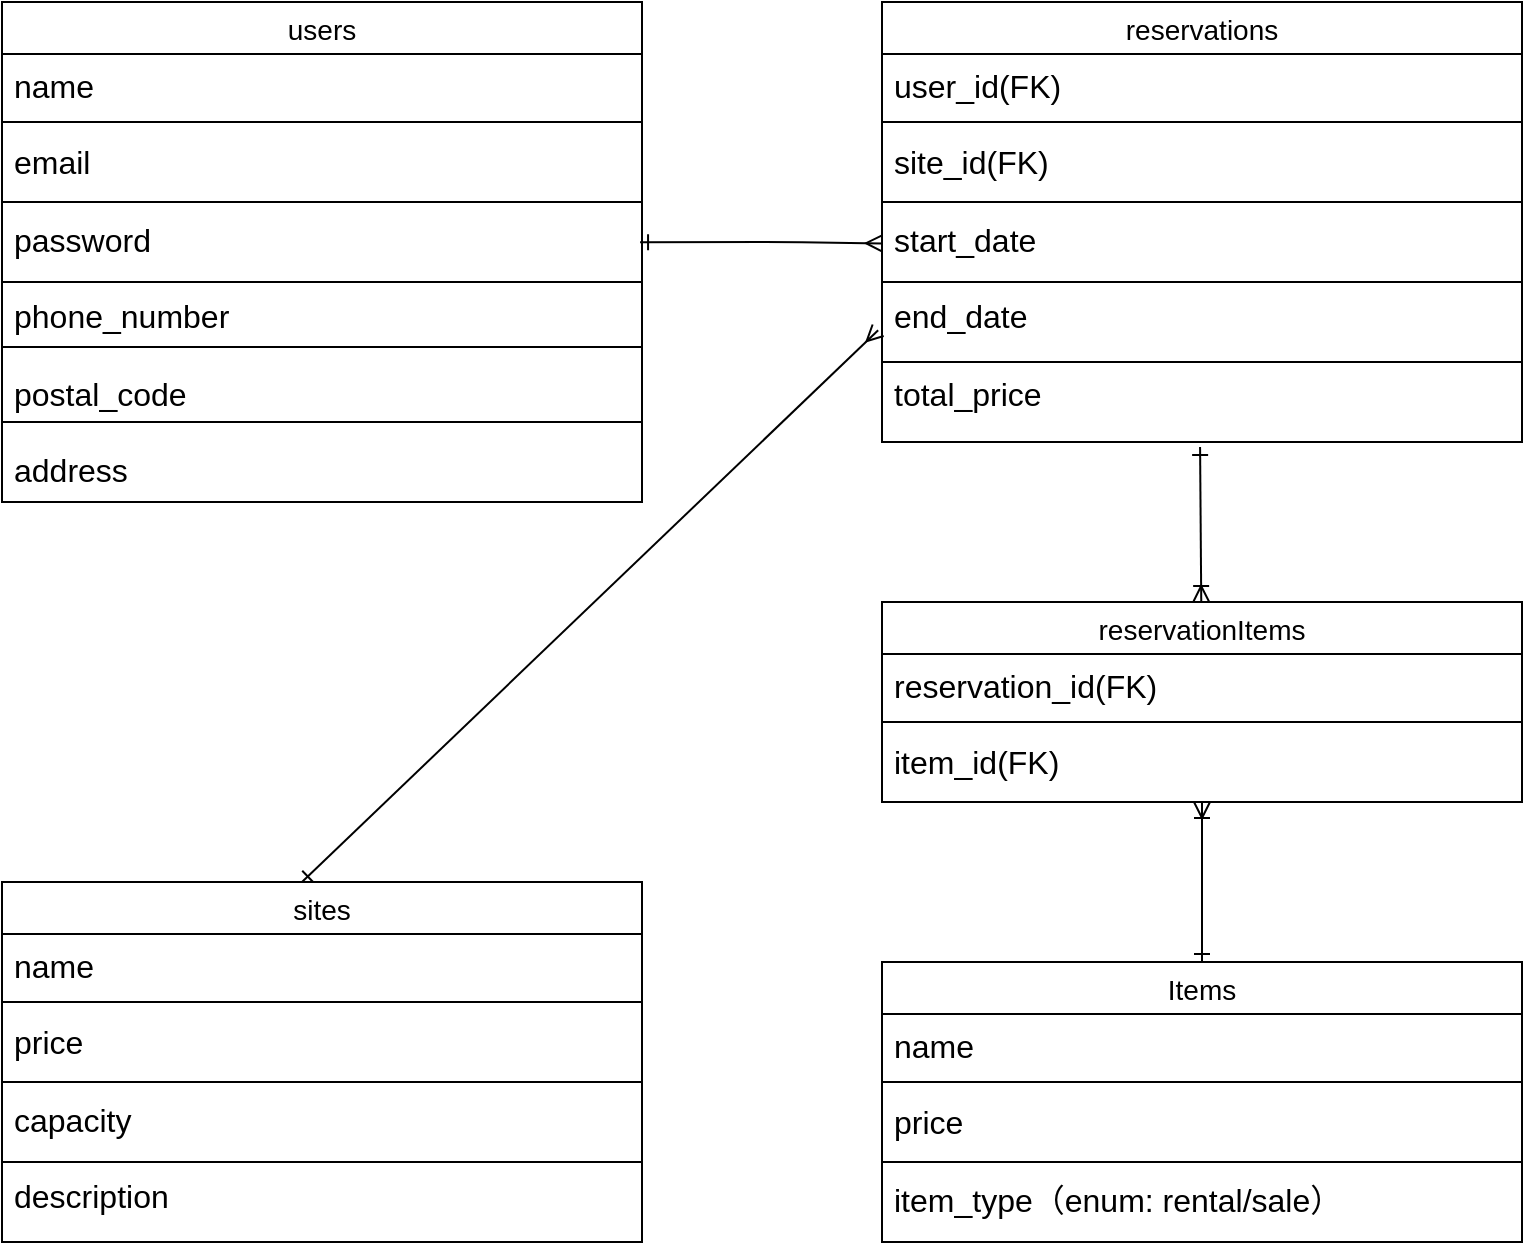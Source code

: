 <mxfile>
    <diagram id="7dsrp3RFEKBv42BIJf4D" name="ページ1">
        <mxGraphModel dx="990" dy="631" grid="1" gridSize="10" guides="1" tooltips="1" connect="1" arrows="1" fold="1" page="1" pageScale="1" pageWidth="827" pageHeight="1169" math="0" shadow="0">
            <root>
                <mxCell id="0"/>
                <mxCell id="1" parent="0"/>
                <mxCell id="21" value="users" style="swimlane;fontStyle=0;childLayout=stackLayout;horizontal=1;startSize=26;horizontalStack=0;resizeParent=1;resizeParentMax=0;resizeLast=0;collapsible=1;marginBottom=0;align=center;fontSize=14;" parent="1" vertex="1">
                    <mxGeometry x="40" y="40" width="320" height="250" as="geometry"/>
                </mxCell>
                <mxCell id="39" value="" style="endArrow=none;html=1;rounded=0;" parent="21" target="22" edge="1">
                    <mxGeometry relative="1" as="geometry">
                        <mxPoint y="60" as="sourcePoint"/>
                        <mxPoint x="160" y="60" as="targetPoint"/>
                        <Array as="points"/>
                    </mxGeometry>
                </mxCell>
                <mxCell id="40" value="" style="endArrow=none;html=1;rounded=0;" parent="21" edge="1">
                    <mxGeometry relative="1" as="geometry">
                        <mxPoint y="60" as="sourcePoint"/>
                        <mxPoint x="160" y="60" as="targetPoint"/>
                    </mxGeometry>
                </mxCell>
                <mxCell id="41" value="" style="endArrow=none;html=1;rounded=0;" parent="21" edge="1">
                    <mxGeometry relative="1" as="geometry">
                        <mxPoint x="160" y="60" as="sourcePoint"/>
                        <mxPoint x="320" y="60" as="targetPoint"/>
                    </mxGeometry>
                </mxCell>
                <mxCell id="48" value="" style="endArrow=none;html=1;rounded=0;" parent="21" edge="1">
                    <mxGeometry relative="1" as="geometry">
                        <mxPoint y="100" as="sourcePoint"/>
                        <mxPoint x="320" y="100" as="targetPoint"/>
                    </mxGeometry>
                </mxCell>
                <mxCell id="43" value="" style="endArrow=none;html=1;rounded=0;" parent="21" edge="1">
                    <mxGeometry relative="1" as="geometry">
                        <mxPoint y="140" as="sourcePoint"/>
                        <mxPoint x="320" y="140" as="targetPoint"/>
                    </mxGeometry>
                </mxCell>
                <mxCell id="44" value="" style="endArrow=none;html=1;rounded=0;" parent="21" edge="1">
                    <mxGeometry relative="1" as="geometry">
                        <mxPoint y="172.5" as="sourcePoint"/>
                        <mxPoint x="320" y="172.5" as="targetPoint"/>
                    </mxGeometry>
                </mxCell>
                <mxCell id="22" value="&lt;font style=&quot;&quot;&gt;&lt;font style=&quot;font-size: 16px;&quot;&gt;&lt;font style=&quot;&quot;&gt;name&lt;br&gt;&lt;/font&gt;&lt;br&gt;email&lt;br&gt;&lt;br&gt;password&lt;br&gt;&lt;br&gt;phone_number&lt;br&gt;&lt;/font&gt;&lt;/font&gt;&lt;div&gt;&lt;font style=&quot;&quot;&gt;&lt;font style=&quot;font-size: 16px;&quot;&gt;&lt;br&gt;&lt;/font&gt;&lt;/font&gt;&lt;/div&gt;&lt;div&gt;&lt;font style=&quot;font-size: 16px;&quot;&gt;postal_code&lt;/font&gt;&lt;/div&gt;&lt;div&gt;&lt;font style=&quot;&quot;&gt;&lt;font style=&quot;font-size: 16px;&quot;&gt;&lt;br&gt;&lt;/font&gt;&lt;/font&gt;&lt;/div&gt;&lt;div&gt;&lt;font style=&quot;font-size: 16px;&quot;&gt;address&lt;/font&gt;&lt;/div&gt;&lt;div&gt;&lt;font style=&quot;&quot;&gt;&lt;font style=&quot;font-size: 16px;&quot;&gt;&lt;br&gt;&lt;/font&gt;&lt;/font&gt;&lt;/div&gt;&lt;div&gt;&lt;br&gt;&lt;/div&gt;&lt;div&gt;&lt;font style=&quot;&quot;&gt;&lt;font style=&quot;font-size: 16px;&quot;&gt;&lt;br&gt;&lt;/font&gt;&lt;/font&gt;&lt;/div&gt;&lt;div&gt;&lt;br&gt;&lt;/div&gt;&lt;div&gt;&lt;font style=&quot;&quot;&gt;&lt;font style=&quot;font-size: 16px;&quot;&gt;&lt;br&gt;&lt;br&gt;&lt;br&gt;&lt;br&gt;&lt;br&gt;&lt;br&gt;&lt;/font&gt;&lt;br&gt;&lt;/font&gt;&lt;/div&gt;" style="text;strokeColor=none;fillColor=none;spacingLeft=4;spacingRight=4;overflow=hidden;rotatable=0;points=[[0,0.5],[1,0.5]];portConstraint=eastwest;fontSize=12;whiteSpace=wrap;html=1;" parent="21" vertex="1">
                    <mxGeometry y="26" width="320" height="224" as="geometry"/>
                </mxCell>
                <mxCell id="45" value="" style="endArrow=none;html=1;rounded=0;" parent="21" edge="1">
                    <mxGeometry relative="1" as="geometry">
                        <mxPoint y="210" as="sourcePoint"/>
                        <mxPoint x="320" y="210" as="targetPoint"/>
                    </mxGeometry>
                </mxCell>
                <mxCell id="46" value="" style="endArrow=none;html=1;rounded=0;" parent="21" edge="1">
                    <mxGeometry relative="1" as="geometry">
                        <mxPoint y="250" as="sourcePoint"/>
                        <mxPoint x="320" y="250" as="targetPoint"/>
                    </mxGeometry>
                </mxCell>
                <mxCell id="30" value="reservations" style="swimlane;fontStyle=0;childLayout=stackLayout;horizontal=1;startSize=26;horizontalStack=0;resizeParent=1;resizeParentMax=0;resizeLast=0;collapsible=1;marginBottom=0;align=center;fontSize=14;" parent="1" vertex="1">
                    <mxGeometry x="480" y="40" width="320" height="220" as="geometry"/>
                </mxCell>
                <mxCell id="54" value="" style="endArrow=none;html=1;rounded=0;" parent="30" edge="1">
                    <mxGeometry relative="1" as="geometry">
                        <mxPoint y="60" as="sourcePoint"/>
                        <mxPoint x="320" y="60" as="targetPoint"/>
                    </mxGeometry>
                </mxCell>
                <mxCell id="49" value="" style="endArrow=none;html=1;rounded=0;" parent="30" edge="1">
                    <mxGeometry relative="1" as="geometry">
                        <mxPoint y="100" as="sourcePoint"/>
                        <mxPoint x="320" y="100" as="targetPoint"/>
                    </mxGeometry>
                </mxCell>
                <mxCell id="42" value="" style="endArrow=none;html=1;rounded=0;" parent="30" edge="1">
                    <mxGeometry relative="1" as="geometry">
                        <mxPoint y="140" as="sourcePoint"/>
                        <mxPoint x="320" y="140" as="targetPoint"/>
                    </mxGeometry>
                </mxCell>
                <mxCell id="51" value="" style="endArrow=none;html=1;rounded=0;" parent="30" edge="1">
                    <mxGeometry relative="1" as="geometry">
                        <mxPoint y="180" as="sourcePoint"/>
                        <mxPoint x="320" y="180" as="targetPoint"/>
                    </mxGeometry>
                </mxCell>
                <mxCell id="53" value="" style="endArrow=none;html=1;rounded=0;" parent="30" edge="1">
                    <mxGeometry relative="1" as="geometry">
                        <mxPoint y="220" as="sourcePoint"/>
                        <mxPoint x="320" y="220" as="targetPoint"/>
                    </mxGeometry>
                </mxCell>
                <mxCell id="31" value="&lt;font style=&quot;font-size: 16px;&quot;&gt;user_id(FK)&lt;br&gt;&lt;/font&gt;&lt;div&gt;&lt;font size=&quot;3&quot; style=&quot;&quot;&gt;&lt;br&gt;&lt;/font&gt;&lt;/div&gt;&lt;div&gt;&lt;font size=&quot;3&quot;&gt;site_id(FK)&lt;/font&gt;&lt;/div&gt;&lt;div&gt;&lt;font size=&quot;3&quot; style=&quot;&quot;&gt;&lt;br&gt;&lt;/font&gt;&lt;/div&gt;&lt;div&gt;&lt;font size=&quot;3&quot;&gt;start_date&lt;/font&gt;&lt;/div&gt;&lt;div&gt;&lt;font size=&quot;3&quot; style=&quot;&quot;&gt;&lt;br&gt;&lt;/font&gt;&lt;/div&gt;&lt;div&gt;&lt;font size=&quot;3&quot;&gt;end_date&lt;/font&gt;&lt;/div&gt;&lt;div&gt;&lt;font size=&quot;3&quot; style=&quot;&quot;&gt;&lt;br&gt;&lt;/font&gt;&lt;/div&gt;&lt;div&gt;&lt;font size=&quot;3&quot;&gt;total_price&lt;/font&gt;&lt;/div&gt;&lt;div&gt;&lt;font size=&quot;3&quot; style=&quot;&quot;&gt;&lt;br&gt;&lt;/font&gt;&lt;/div&gt;&lt;div&gt;&lt;br&gt;&lt;/div&gt;&lt;div&gt;&lt;font style=&quot;font-size: 16px;&quot;&gt;&lt;br&gt;&lt;/font&gt;&lt;/div&gt;" style="text;strokeColor=none;fillColor=none;spacingLeft=4;spacingRight=4;overflow=hidden;rotatable=0;points=[[0,0.5],[1,0.5]];portConstraint=eastwest;fontSize=12;whiteSpace=wrap;html=1;" parent="30" vertex="1">
                    <mxGeometry y="26" width="320" height="194" as="geometry"/>
                </mxCell>
                <mxCell id="34" value="sites" style="swimlane;fontStyle=0;childLayout=stackLayout;horizontal=1;startSize=26;horizontalStack=0;resizeParent=1;resizeParentMax=0;resizeLast=0;collapsible=1;marginBottom=0;align=center;fontSize=14;" parent="1" vertex="1">
                    <mxGeometry x="40" y="480" width="320" height="180" as="geometry"/>
                </mxCell>
                <mxCell id="58" value="" style="endArrow=none;html=1;rounded=0;" parent="34" edge="1">
                    <mxGeometry relative="1" as="geometry">
                        <mxPoint y="60" as="sourcePoint"/>
                        <mxPoint x="320" y="60" as="targetPoint"/>
                    </mxGeometry>
                </mxCell>
                <mxCell id="55" value="" style="endArrow=none;html=1;rounded=0;" parent="34" edge="1">
                    <mxGeometry relative="1" as="geometry">
                        <mxPoint y="100" as="sourcePoint"/>
                        <mxPoint x="320" y="100" as="targetPoint"/>
                    </mxGeometry>
                </mxCell>
                <mxCell id="82" value="" style="endArrow=none;html=1;rounded=0;" edge="1" parent="34">
                    <mxGeometry relative="1" as="geometry">
                        <mxPoint y="140" as="sourcePoint"/>
                        <mxPoint x="320" y="140" as="targetPoint"/>
                    </mxGeometry>
                </mxCell>
                <mxCell id="35" value="&lt;font style=&quot;font-size: 16px;&quot;&gt;name&lt;br&gt;&lt;/font&gt;&lt;div&gt;&lt;font size=&quot;3&quot; style=&quot;&quot;&gt;&lt;br&gt;&lt;/font&gt;&lt;/div&gt;&lt;div&gt;&lt;font size=&quot;3&quot;&gt;price&lt;/font&gt;&lt;/div&gt;&lt;div&gt;&lt;font size=&quot;3&quot;&gt;&lt;br&gt;&lt;/font&gt;&lt;/div&gt;&lt;div&gt;&lt;font size=&quot;3&quot; style=&quot;&quot;&gt;capacity&lt;/font&gt;&lt;/div&gt;&lt;div&gt;&lt;font size=&quot;3&quot; style=&quot;&quot;&gt;&lt;br&gt;&lt;/font&gt;&lt;/div&gt;&lt;div&gt;&lt;font size=&quot;3&quot;&gt;description&lt;/font&gt;&lt;/div&gt;" style="text;strokeColor=none;fillColor=none;spacingLeft=4;spacingRight=4;overflow=hidden;rotatable=0;points=[[0,0.5],[1,0.5]];portConstraint=eastwest;fontSize=12;whiteSpace=wrap;html=1;" parent="34" vertex="1">
                    <mxGeometry y="26" width="320" height="154" as="geometry"/>
                </mxCell>
                <mxCell id="69" style="edgeStyle=none;html=1;exitX=0.997;exitY=0.42;exitDx=0;exitDy=0;endArrow=ERmany;endFill=0;startArrow=ERone;startFill=0;exitPerimeter=0;" parent="1" source="22" edge="1" target="31">
                    <mxGeometry relative="1" as="geometry">
                        <mxPoint x="470" y="150" as="targetPoint"/>
                        <Array as="points">
                            <mxPoint x="430" y="160"/>
                        </Array>
                    </mxGeometry>
                </mxCell>
                <mxCell id="71" value="reservationItems" style="swimlane;fontStyle=0;childLayout=stackLayout;horizontal=1;startSize=26;horizontalStack=0;resizeParent=1;resizeParentMax=0;resizeLast=0;collapsible=1;marginBottom=0;align=center;fontSize=14;" parent="1" vertex="1">
                    <mxGeometry x="480" y="340" width="320" height="100" as="geometry"/>
                </mxCell>
                <mxCell id="72" value="" style="endArrow=none;html=1;rounded=0;" parent="71" edge="1">
                    <mxGeometry relative="1" as="geometry">
                        <mxPoint y="60" as="sourcePoint"/>
                        <mxPoint x="320" y="60" as="targetPoint"/>
                    </mxGeometry>
                </mxCell>
                <mxCell id="73" value="" style="endArrow=none;html=1;rounded=0;" parent="71" edge="1">
                    <mxGeometry relative="1" as="geometry">
                        <mxPoint y="100" as="sourcePoint"/>
                        <mxPoint x="320" y="100" as="targetPoint"/>
                    </mxGeometry>
                </mxCell>
                <mxCell id="75" value="&lt;font style=&quot;font-size: 16px;&quot;&gt;reservation_id(FK)&lt;br&gt;&lt;/font&gt;&lt;div&gt;&lt;font size=&quot;3&quot; style=&quot;&quot;&gt;&lt;br&gt;&lt;/font&gt;&lt;/div&gt;&lt;div&gt;&lt;font size=&quot;3&quot;&gt;item_id(FK)&lt;/font&gt;&lt;/div&gt;&lt;div&gt;&lt;br&gt;&lt;/div&gt;" style="text;strokeColor=none;fillColor=none;spacingLeft=4;spacingRight=4;overflow=hidden;rotatable=0;points=[[0,0.5],[1,0.5]];portConstraint=eastwest;fontSize=12;whiteSpace=wrap;html=1;" parent="71" vertex="1">
                    <mxGeometry y="26" width="320" height="74" as="geometry"/>
                </mxCell>
                <mxCell id="78" style="edgeStyle=none;html=1;startArrow=ERmany;startFill=0;endArrow=ERone;endFill=0;exitX=-0.006;exitY=0.712;exitDx=0;exitDy=0;exitPerimeter=0;" parent="1" edge="1" source="31">
                    <mxGeometry relative="1" as="geometry">
                        <mxPoint x="460" y="300" as="sourcePoint"/>
                        <mxPoint x="190" y="480" as="targetPoint"/>
                        <Array as="points">
                            <mxPoint x="190" y="480"/>
                        </Array>
                    </mxGeometry>
                </mxCell>
                <mxCell id="83" value="Items" style="swimlane;fontStyle=0;childLayout=stackLayout;horizontal=1;startSize=26;horizontalStack=0;resizeParent=1;resizeParentMax=0;resizeLast=0;collapsible=1;marginBottom=0;align=center;fontSize=14;" vertex="1" parent="1">
                    <mxGeometry x="480" y="520" width="320" height="140" as="geometry"/>
                </mxCell>
                <mxCell id="84" value="" style="endArrow=none;html=1;rounded=0;" edge="1" parent="83">
                    <mxGeometry relative="1" as="geometry">
                        <mxPoint y="60" as="sourcePoint"/>
                        <mxPoint x="320" y="60" as="targetPoint"/>
                    </mxGeometry>
                </mxCell>
                <mxCell id="85" value="" style="endArrow=none;html=1;rounded=0;" edge="1" parent="83">
                    <mxGeometry relative="1" as="geometry">
                        <mxPoint y="100" as="sourcePoint"/>
                        <mxPoint x="320" y="100" as="targetPoint"/>
                    </mxGeometry>
                </mxCell>
                <mxCell id="86" value="" style="endArrow=none;html=1;rounded=0;" edge="1" parent="83">
                    <mxGeometry relative="1" as="geometry">
                        <mxPoint y="140" as="sourcePoint"/>
                        <mxPoint x="320" y="140" as="targetPoint"/>
                    </mxGeometry>
                </mxCell>
                <mxCell id="87" value="&lt;font style=&quot;font-size: 16px;&quot;&gt;name&lt;br&gt;&lt;/font&gt;&lt;div&gt;&lt;font size=&quot;3&quot; style=&quot;&quot;&gt;&lt;br&gt;&lt;/font&gt;&lt;/div&gt;&lt;div&gt;&lt;font size=&quot;3&quot;&gt;price&lt;/font&gt;&lt;/div&gt;&lt;div&gt;&lt;font size=&quot;3&quot; style=&quot;&quot;&gt;&lt;br&gt;&lt;/font&gt;&lt;/div&gt;&lt;div&gt;&lt;font size=&quot;3&quot;&gt;item_type&lt;span style=&quot;background-color: transparent;&quot;&gt;（enum: rental/sale）&lt;/span&gt;&lt;/font&gt;&lt;/div&gt;" style="text;strokeColor=none;fillColor=none;spacingLeft=4;spacingRight=4;overflow=hidden;rotatable=0;points=[[0,0.5],[1,0.5]];portConstraint=eastwest;fontSize=12;whiteSpace=wrap;html=1;" vertex="1" parent="83">
                    <mxGeometry y="26" width="320" height="114" as="geometry"/>
                </mxCell>
                <mxCell id="91" style="edgeStyle=none;html=1;entryX=0.497;entryY=1.013;entryDx=0;entryDy=0;entryPerimeter=0;startArrow=ERoneToMany;startFill=0;endArrow=ERone;endFill=0;" edge="1" parent="1" source="71" target="31">
                    <mxGeometry relative="1" as="geometry">
                        <mxPoint x="560" y="310" as="sourcePoint"/>
                    </mxGeometry>
                </mxCell>
                <mxCell id="92" style="edgeStyle=none;html=1;exitX=0.5;exitY=0;exitDx=0;exitDy=0;entryX=0.5;entryY=1;entryDx=0;entryDy=0;entryPerimeter=0;endArrow=ERoneToMany;endFill=0;startArrow=ERone;startFill=0;" edge="1" parent="1" source="83" target="75">
                    <mxGeometry relative="1" as="geometry"/>
                </mxCell>
            </root>
        </mxGraphModel>
    </diagram>
</mxfile>